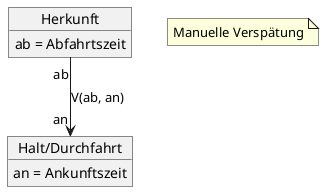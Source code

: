 @startuml
'https://plantuml.com/object-diagram

object Herkunft {
    ab = Abfahrtszeit
}
object "Halt/Durchfahrt" as Ziel {
    an = Ankunftszeit
}

Herkunft "ab" --> "an" Ziel: V(ab, an)

note "Manuelle Verspätung" as N1

@enduml
